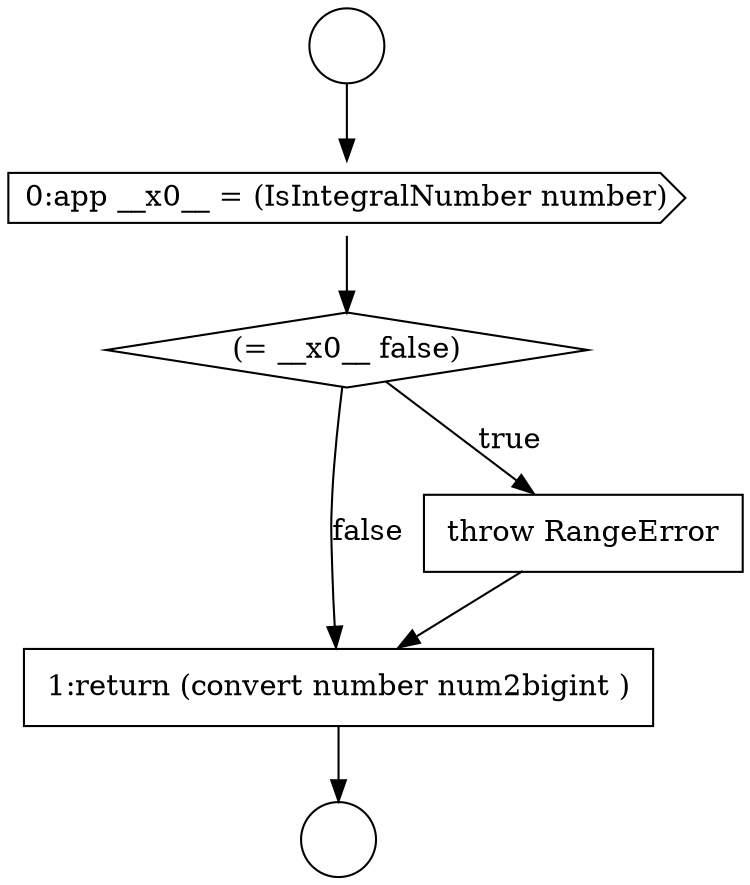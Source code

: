 digraph {
  node12674 [shape=diamond, label=<<font color="black">(= __x0__ false)</font>> color="black" fillcolor="white" style=filled]
  node12673 [shape=cds, label=<<font color="black">0:app __x0__ = (IsIntegralNumber number)</font>> color="black" fillcolor="white" style=filled]
  node12671 [shape=circle label=" " color="black" fillcolor="white" style=filled]
  node12676 [shape=none, margin=0, label=<<font color="black">
    <table border="0" cellborder="1" cellspacing="0" cellpadding="10">
      <tr><td align="left">1:return (convert number num2bigint )</td></tr>
    </table>
  </font>> color="black" fillcolor="white" style=filled]
  node12672 [shape=circle label=" " color="black" fillcolor="white" style=filled]
  node12675 [shape=none, margin=0, label=<<font color="black">
    <table border="0" cellborder="1" cellspacing="0" cellpadding="10">
      <tr><td align="left">throw RangeError</td></tr>
    </table>
  </font>> color="black" fillcolor="white" style=filled]
  node12673 -> node12674 [ color="black"]
  node12671 -> node12673 [ color="black"]
  node12676 -> node12672 [ color="black"]
  node12675 -> node12676 [ color="black"]
  node12674 -> node12675 [label=<<font color="black">true</font>> color="black"]
  node12674 -> node12676 [label=<<font color="black">false</font>> color="black"]
}
